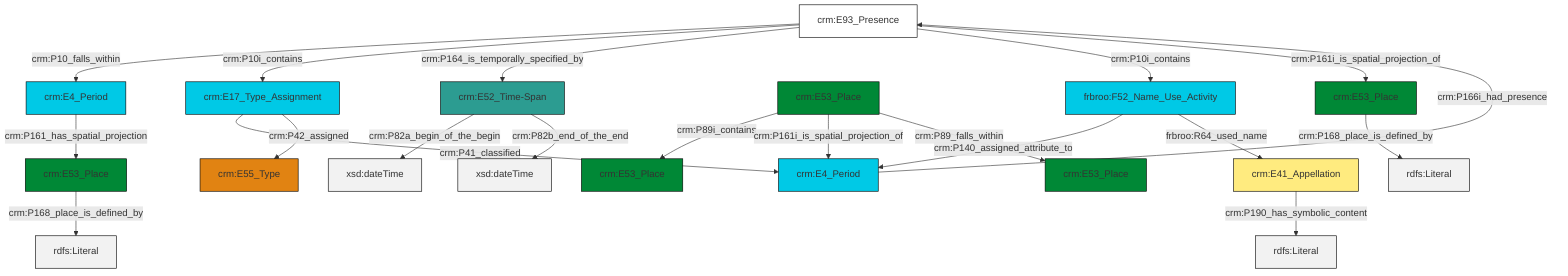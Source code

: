 graph TD
classDef Literal fill:#f2f2f2,stroke:#000000;
classDef CRM_Entity fill:#FFFFFF,stroke:#000000;
classDef Temporal_Entity fill:#00C9E6, stroke:#000000;
classDef Type fill:#E18312, stroke:#000000;
classDef Time-Span fill:#2C9C91, stroke:#000000;
classDef Appellation fill:#FFEB7F, stroke:#000000;
classDef Place fill:#008836, stroke:#000000;
classDef Persistent_Item fill:#B266B2, stroke:#000000;
classDef Conceptual_Object fill:#FFD700, stroke:#000000;
classDef Physical_Thing fill:#D2B48C, stroke:#000000;
classDef Actor fill:#f58aad, stroke:#000000;
classDef PC_Classes fill:#4ce600, stroke:#000000;
classDef Multi fill:#cccccc,stroke:#000000;

0["crm:E93_Presence"]:::CRM_Entity -->|crm:P10_falls_within| 1["crm:E4_Period"]:::Temporal_Entity
2["crm:E53_Place"]:::Place -->|crm:P168_place_is_defined_by| 3[rdfs:Literal]:::Literal
4["frbroo:F52_Name_Use_Activity"]:::Temporal_Entity -->|crm:P140_assigned_attribute_to| 5["crm:E4_Period"]:::Temporal_Entity
6["crm:E53_Place"]:::Place -->|crm:P89i_contains| 7["crm:E53_Place"]:::Place
10["crm:E41_Appellation"]:::Appellation -->|crm:P190_has_symbolic_content| 11[rdfs:Literal]:::Literal
4["frbroo:F52_Name_Use_Activity"]:::Temporal_Entity -->|frbroo:R64_used_name| 10["crm:E41_Appellation"]:::Appellation
0["crm:E93_Presence"]:::CRM_Entity -->|crm:P10i_contains| 12["crm:E17_Type_Assignment"]:::Temporal_Entity
5["crm:E4_Period"]:::Temporal_Entity -->|crm:P166i_had_presence| 0["crm:E93_Presence"]:::CRM_Entity
12["crm:E17_Type_Assignment"]:::Temporal_Entity -->|crm:P41_classified| 5["crm:E4_Period"]:::Temporal_Entity
17["crm:E52_Time-Span"]:::Time-Span -->|crm:P82a_begin_of_the_begin| 18[xsd:dateTime]:::Literal
6["crm:E53_Place"]:::Place -->|crm:P161i_is_spatial_projection_of| 5["crm:E4_Period"]:::Temporal_Entity
0["crm:E93_Presence"]:::CRM_Entity -->|crm:P164_is_temporally_specified_by| 17["crm:E52_Time-Span"]:::Time-Span
6["crm:E53_Place"]:::Place -->|crm:P89_falls_within| 21["crm:E53_Place"]:::Place
13["crm:E53_Place"]:::Place -->|crm:P168_place_is_defined_by| 23[rdfs:Literal]:::Literal
17["crm:E52_Time-Span"]:::Time-Span -->|crm:P82b_end_of_the_end| 24[xsd:dateTime]:::Literal
0["crm:E93_Presence"]:::CRM_Entity -->|crm:P10i_contains| 4["frbroo:F52_Name_Use_Activity"]:::Temporal_Entity
0["crm:E93_Presence"]:::CRM_Entity -->|crm:P161i_is_spatial_projection_of| 2["crm:E53_Place"]:::Place
1["crm:E4_Period"]:::Temporal_Entity -->|crm:P161_has_spatial_projection| 13["crm:E53_Place"]:::Place
12["crm:E17_Type_Assignment"]:::Temporal_Entity -->|crm:P42_assigned| 15["crm:E55_Type"]:::Type